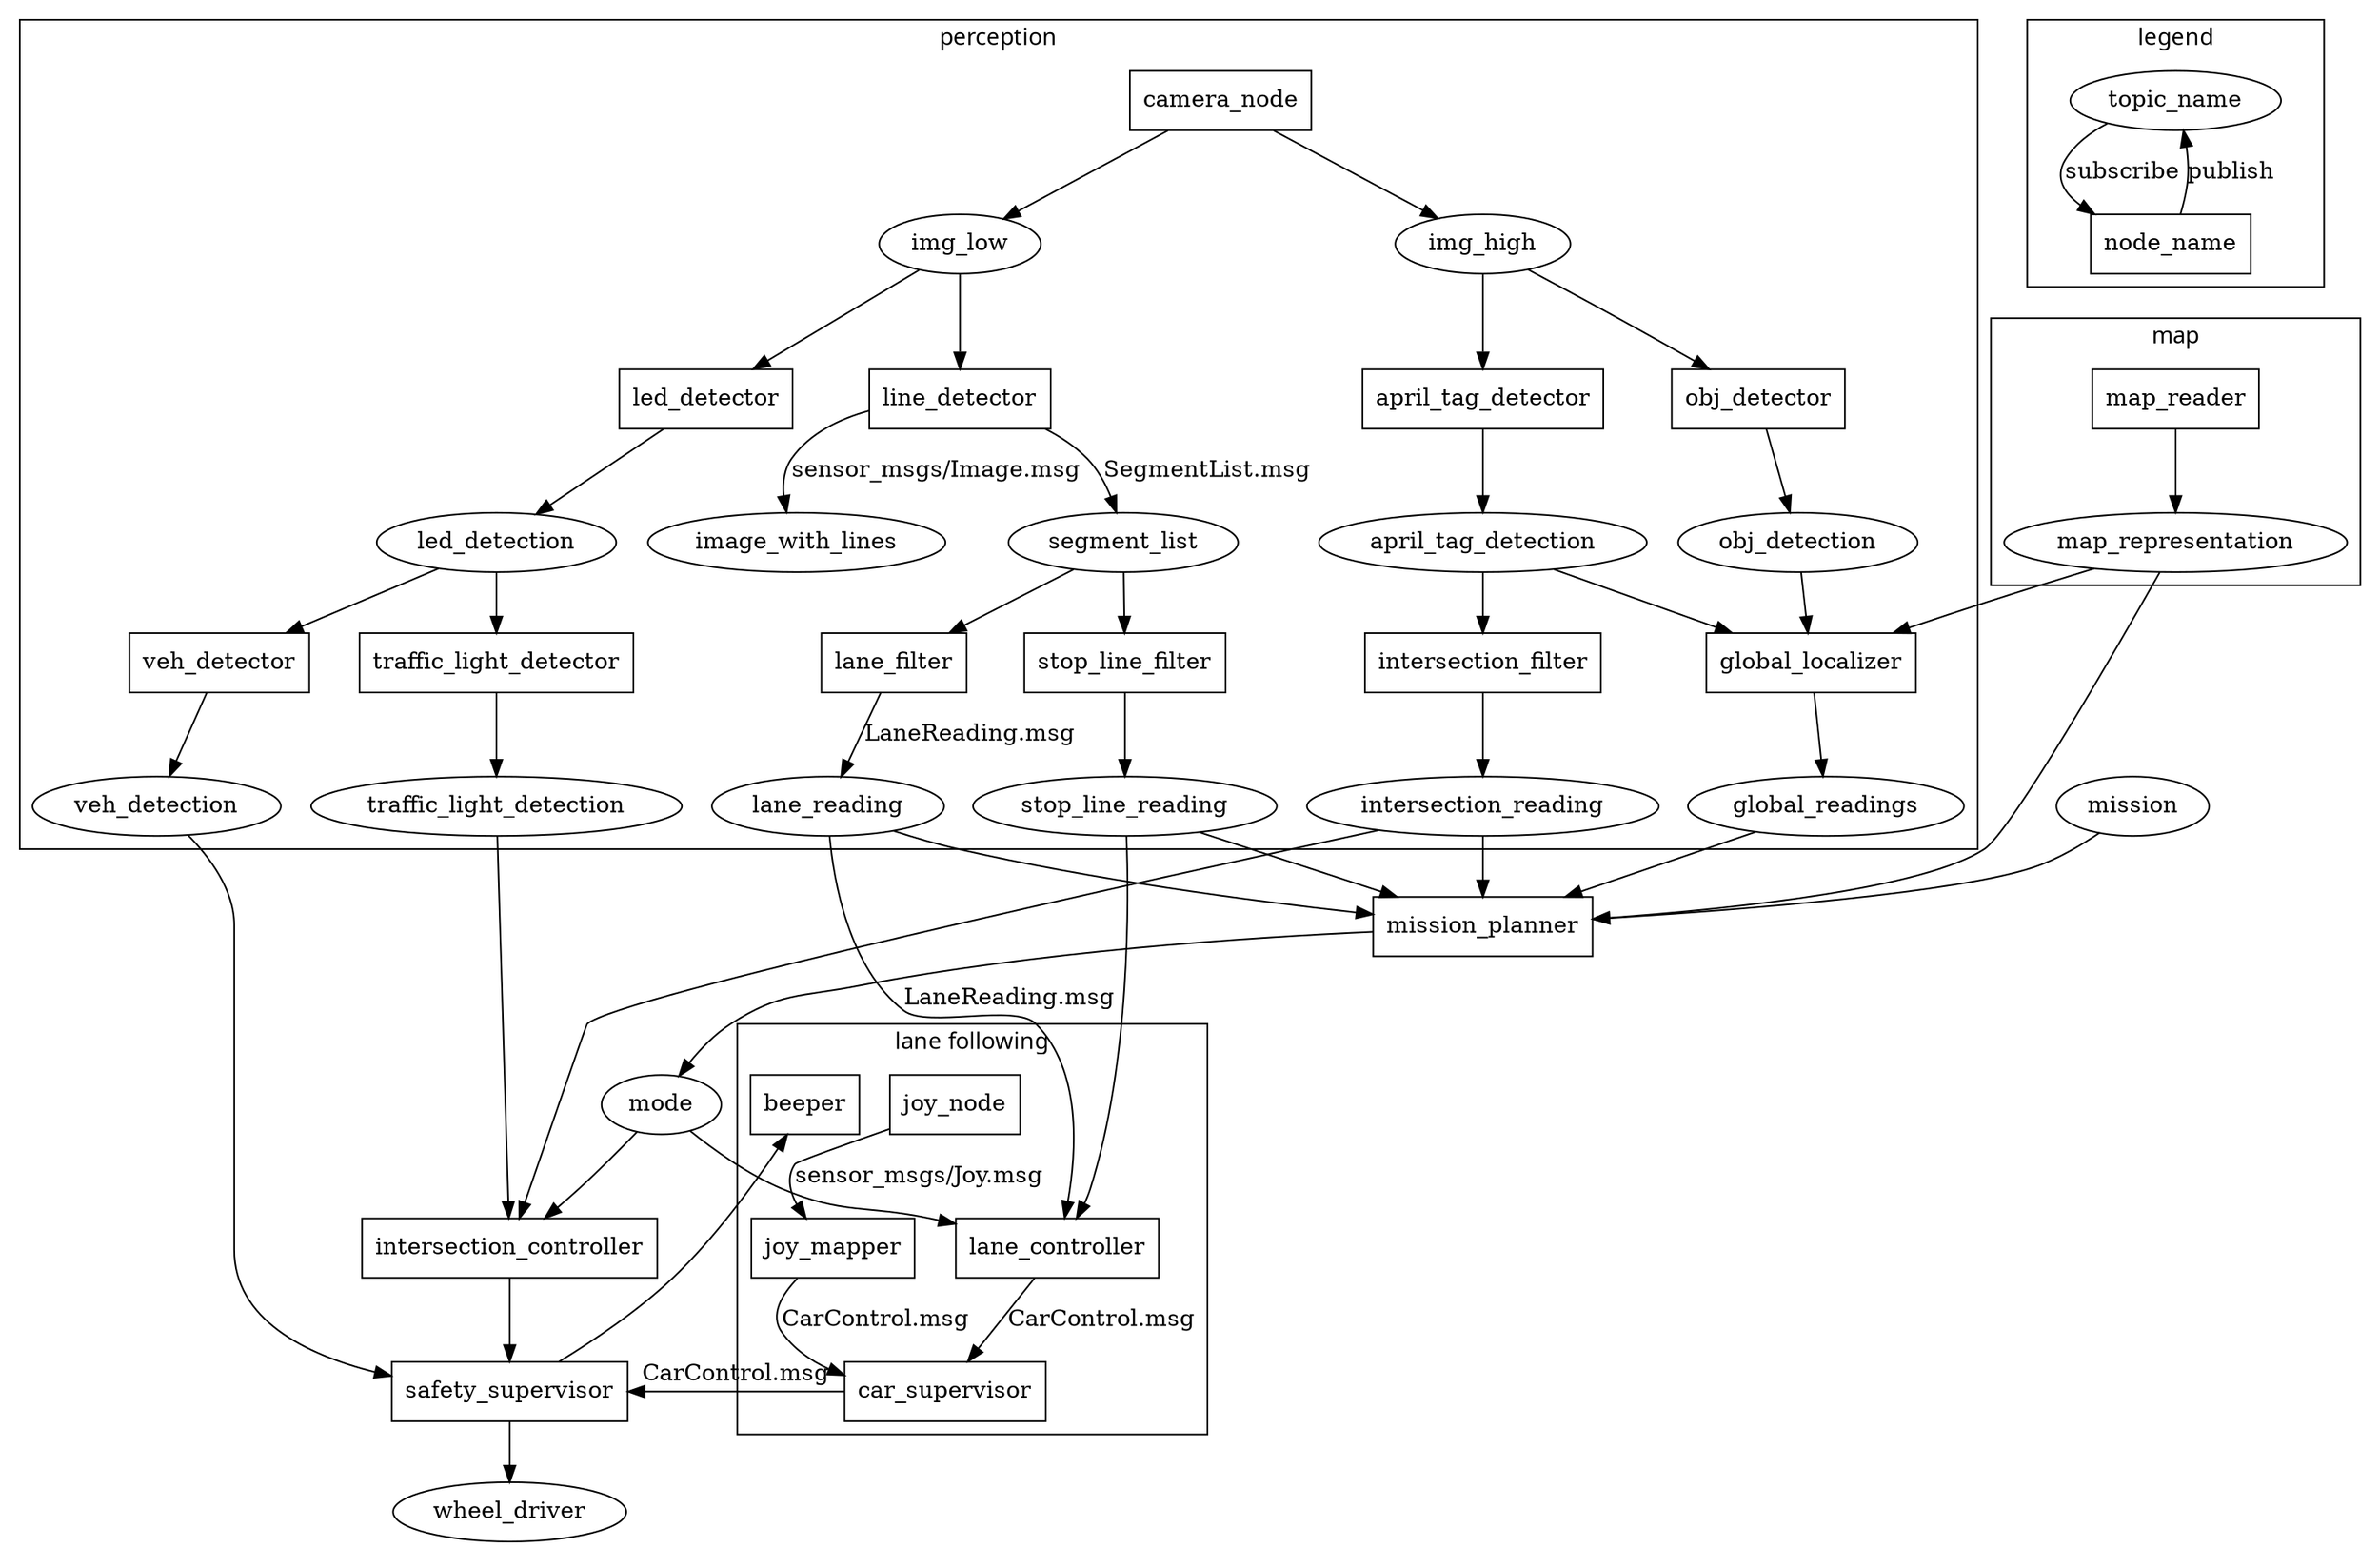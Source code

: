 digraph D {
	fontname="sans";

	wheel_driver;

	subgraph cluster_legend{
		label="legend"
		// ROS Topics
		topic_name;
		// ROS Nodes
		node [shape=box]
		node_name;

		// Connection
		node_name -> topic_name [label="publish"];
		topic_name -> node_name [label="subscribe"];
	}

	subgraph cluster_perception{
		label="perception"
		// TOPIC
		img_low;
		img_high;
		segment_list;
		image_with_lines;
		lane_reading; //LaneReading: y, phi, sigma_y, sigma_phi, status
		april_tag_detection;
		led_detection;
		veh_detection;
		traffic_light_detection;
		intersection_reading;
		obj_detection;
		global_readings;
		stop_line_reading;

		// ROS Nodes
		node [shape=box];
		lane_filter; //tells you y and phi
		line_detector;
		april_tag_detector;
		//relative_intersection_localizer;
		intersection_filter;
		global_localizer;
		stop_line_filter;
		//sign_detector;
		//traffic_light_detector;
		//vehicle_detector;
		//duckie_detector;
		//relative_intersection_localizer;
		//global_localizer;
		//stop_line_detector;
		camera_node;
		led_detector;
		//plate_detector;
		obj_detector;

		obj_detector->obj_detection;

		// Connections
		camera_node->img_high;
		camera_node->img_low;
		
		img_low->line_detector;
		img_high->april_tag_detector;
		img_low->led_detector;
		//img->stop_line_detector;
		//img->relative_intersection_localizer;
		//img->duckie_detector;
		//img->vehicle_detector;
		//img->traffic_light_detector;
		//img->sign_detector;
		//img->plate_detector;
		img_high->obj_detector;
		led_detector->led_detection;
		led_detection->veh_detector;
		veh_detector->veh_detection;
		led_detection->traffic_light_detector;
		traffic_light_detector->traffic_light_detection;
		intersection_filter->intersection_reading;
		segment_list->stop_line_filter;
		stop_line_filter->stop_line_reading;


		april_tag_detector->april_tag_detection;
		april_tag_detection->intersection_filter;

		line_detector->segment_list [label="SegmentList.msg"];
		line_detector->image_with_lines [label="sensor_msgs/Image.msg"]
		segment_list->lane_filter;
		lane_filter->lane_reading [label="LaneReading.msg"];


		obj_detection->global_localizer;
		april_tag_detection->global_localizer;

	}

	subgraph cluster_map{
		label="map";
		// TOPICS
		map_representation;
		// ROS Nodes
		node [shape=box];
		//map_visualizer;
		//map_editor;
		//localization;
		//planning;
		map_reader;

		map_reader -> map_representation;
		//map_representation -> map_visualizer;
		//map_editor -> map_representation;
		//map_representation -> map_editor;
		//map_representation -> planning;
		//map_representation -> localization;
	}

	subgraph cluster_lane_following{
		label="lane following";
		// TOPICS

		// ROS Nodes
		node [shape=box];
		lane_controller;
		//car_emulator;
		car_supervisor;
		joy_node;
		joy_mapper;
		beeper;
		//safety_supervisor;
		// CONNECTIONS
		joy_node->joy_mapper [label="sensor_msgs/Joy.msg"];
		joy_mapper-> car_supervisor [label="CarControl.msg"];
		lane_reading->lane_controller [label="LaneReading.msg"];
		lane_controller-> car_supervisor [label="CarControl.msg"];
		//car_supervisor -> beeper [label="std_msgs/Bool.msg"];
		//car_supervisor->car_emulator [label="CarControl.msg"];
		//safety_supervisor->car_emulator [label="CarControl.msg"];
		//safety_supervisor->beeper [label="std_msgs/Bool.msg"];
		//car_emulator->wheel_driver [label="WheelCmd.msg"];
		//safety_supervisor->wheel_driver;
	}

	mode;
	mission;

	node [shape=box];
	intersection_controller;
	safety_supervisor;
	wheel_driver;
	mission_planner;

	global_localizer->global_readings;

	safety_supervisor->wheel_driver;
	intersection_reading->intersection_controller;
	traffic_light_detection->intersection_controller;
	veh_detection->safety_supervisor;
	car_supervisor->safety_supervisor [label="CarControl.msg"];
	intersection_controller->safety_supervisor;
	stop_line_reading->lane_controller;


	map_representation->global_localizer;
	global_readings->mission_planner;
	mission_planner->mode;
	mode->intersection_controller;
	mode->lane_controller;
	map_representation->mission_planner;
	mission->mission_planner;
	stop_line_reading->mission_planner;
	lane_reading->mission_planner;
	intersection_reading->mission_planner;
	safety_supervisor->beeper;


	//Remove the clusters
	//mission, joy, map are the inputs
	//outputs are the wheel_driver and the beeper
}